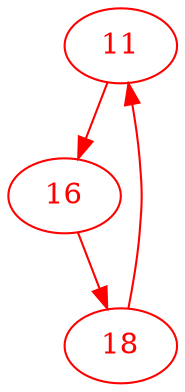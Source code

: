 digraph g{
node [color = red, fontcolor=red]; 11 16 18 ;
11 -> 16 [color=red] ;
16 -> 18 [color=red] ;
18 -> 11 [color=red] ;
}